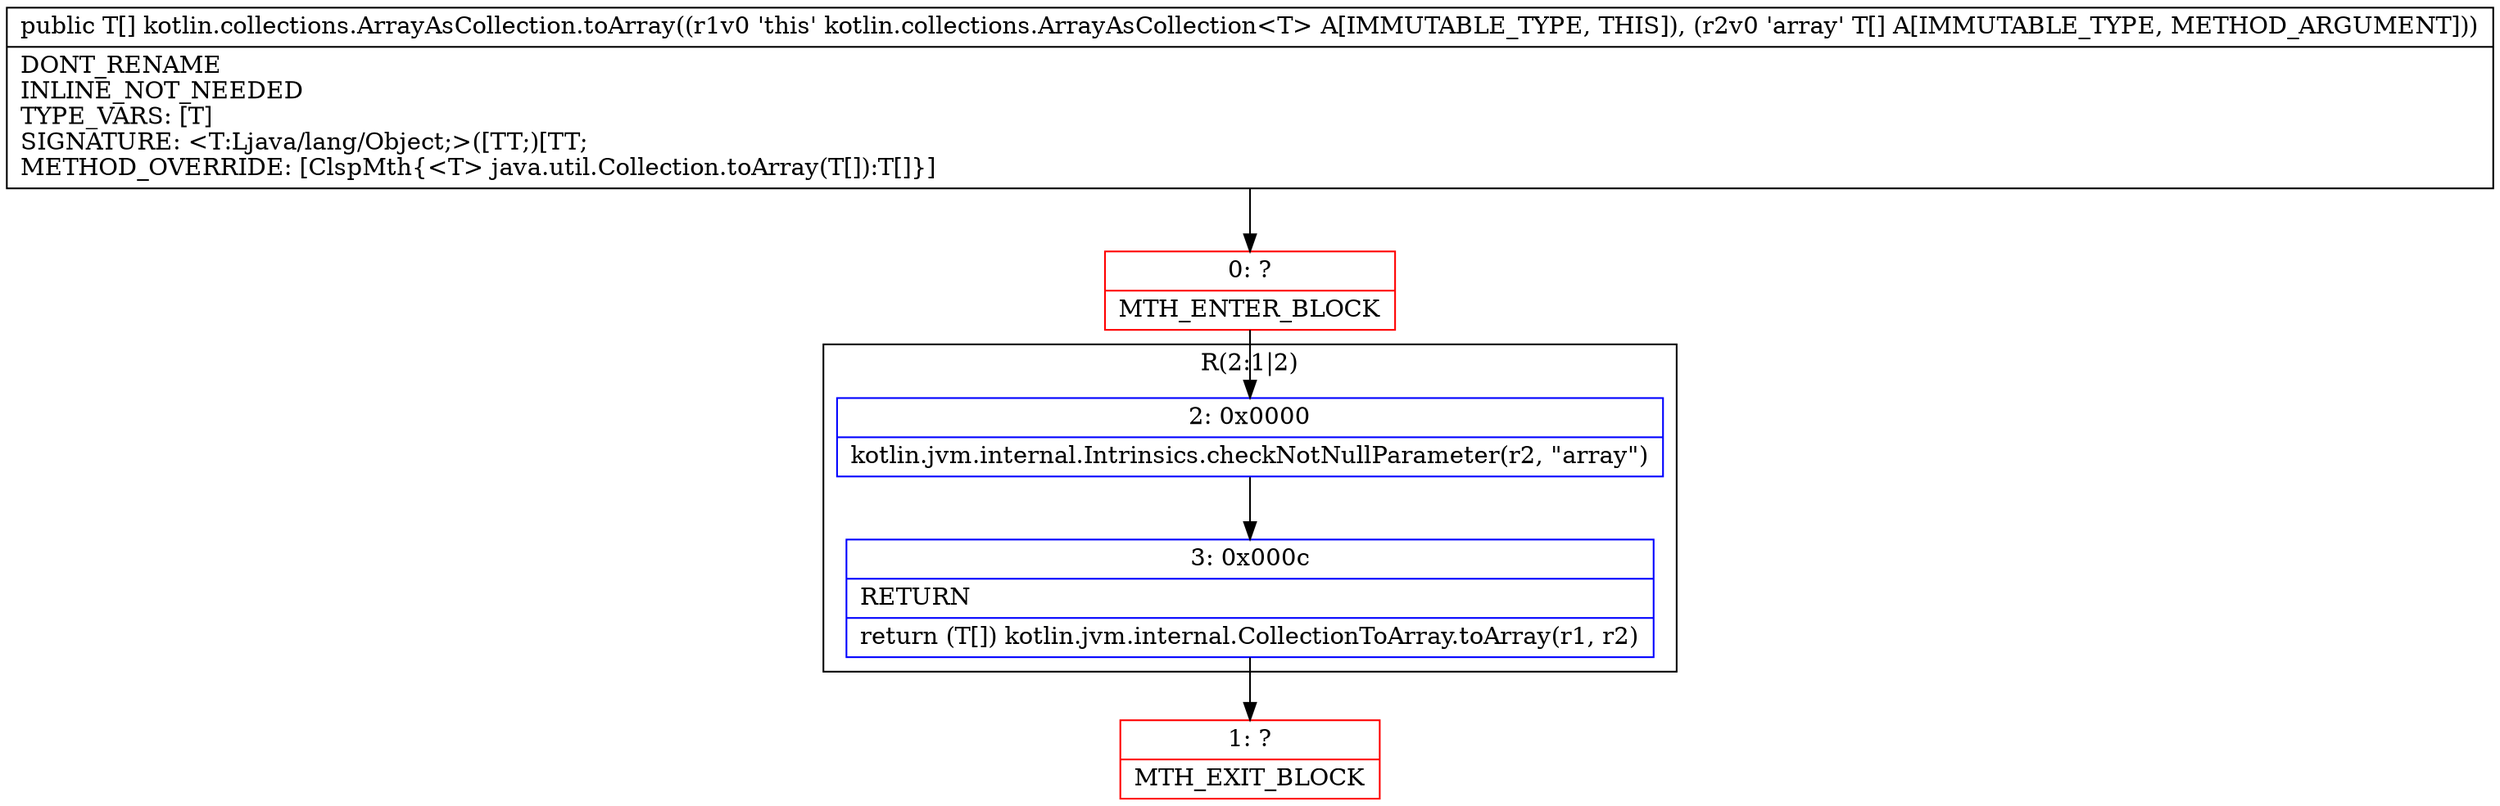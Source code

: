 digraph "CFG forkotlin.collections.ArrayAsCollection.toArray([Ljava\/lang\/Object;)[Ljava\/lang\/Object;" {
subgraph cluster_Region_1821446996 {
label = "R(2:1|2)";
node [shape=record,color=blue];
Node_2 [shape=record,label="{2\:\ 0x0000|kotlin.jvm.internal.Intrinsics.checkNotNullParameter(r2, \"array\")\l}"];
Node_3 [shape=record,label="{3\:\ 0x000c|RETURN\l|return (T[]) kotlin.jvm.internal.CollectionToArray.toArray(r1, r2)\l}"];
}
Node_0 [shape=record,color=red,label="{0\:\ ?|MTH_ENTER_BLOCK\l}"];
Node_1 [shape=record,color=red,label="{1\:\ ?|MTH_EXIT_BLOCK\l}"];
MethodNode[shape=record,label="{public T[] kotlin.collections.ArrayAsCollection.toArray((r1v0 'this' kotlin.collections.ArrayAsCollection\<T\> A[IMMUTABLE_TYPE, THIS]), (r2v0 'array' T[] A[IMMUTABLE_TYPE, METHOD_ARGUMENT]))  | DONT_RENAME\lINLINE_NOT_NEEDED\lTYPE_VARS: [T]\lSIGNATURE: \<T:Ljava\/lang\/Object;\>([TT;)[TT;\lMETHOD_OVERRIDE: [ClspMth\{\<T\> java.util.Collection.toArray(T[]):T[]\}]\l}"];
MethodNode -> Node_0;Node_2 -> Node_3;
Node_3 -> Node_1;
Node_0 -> Node_2;
}

